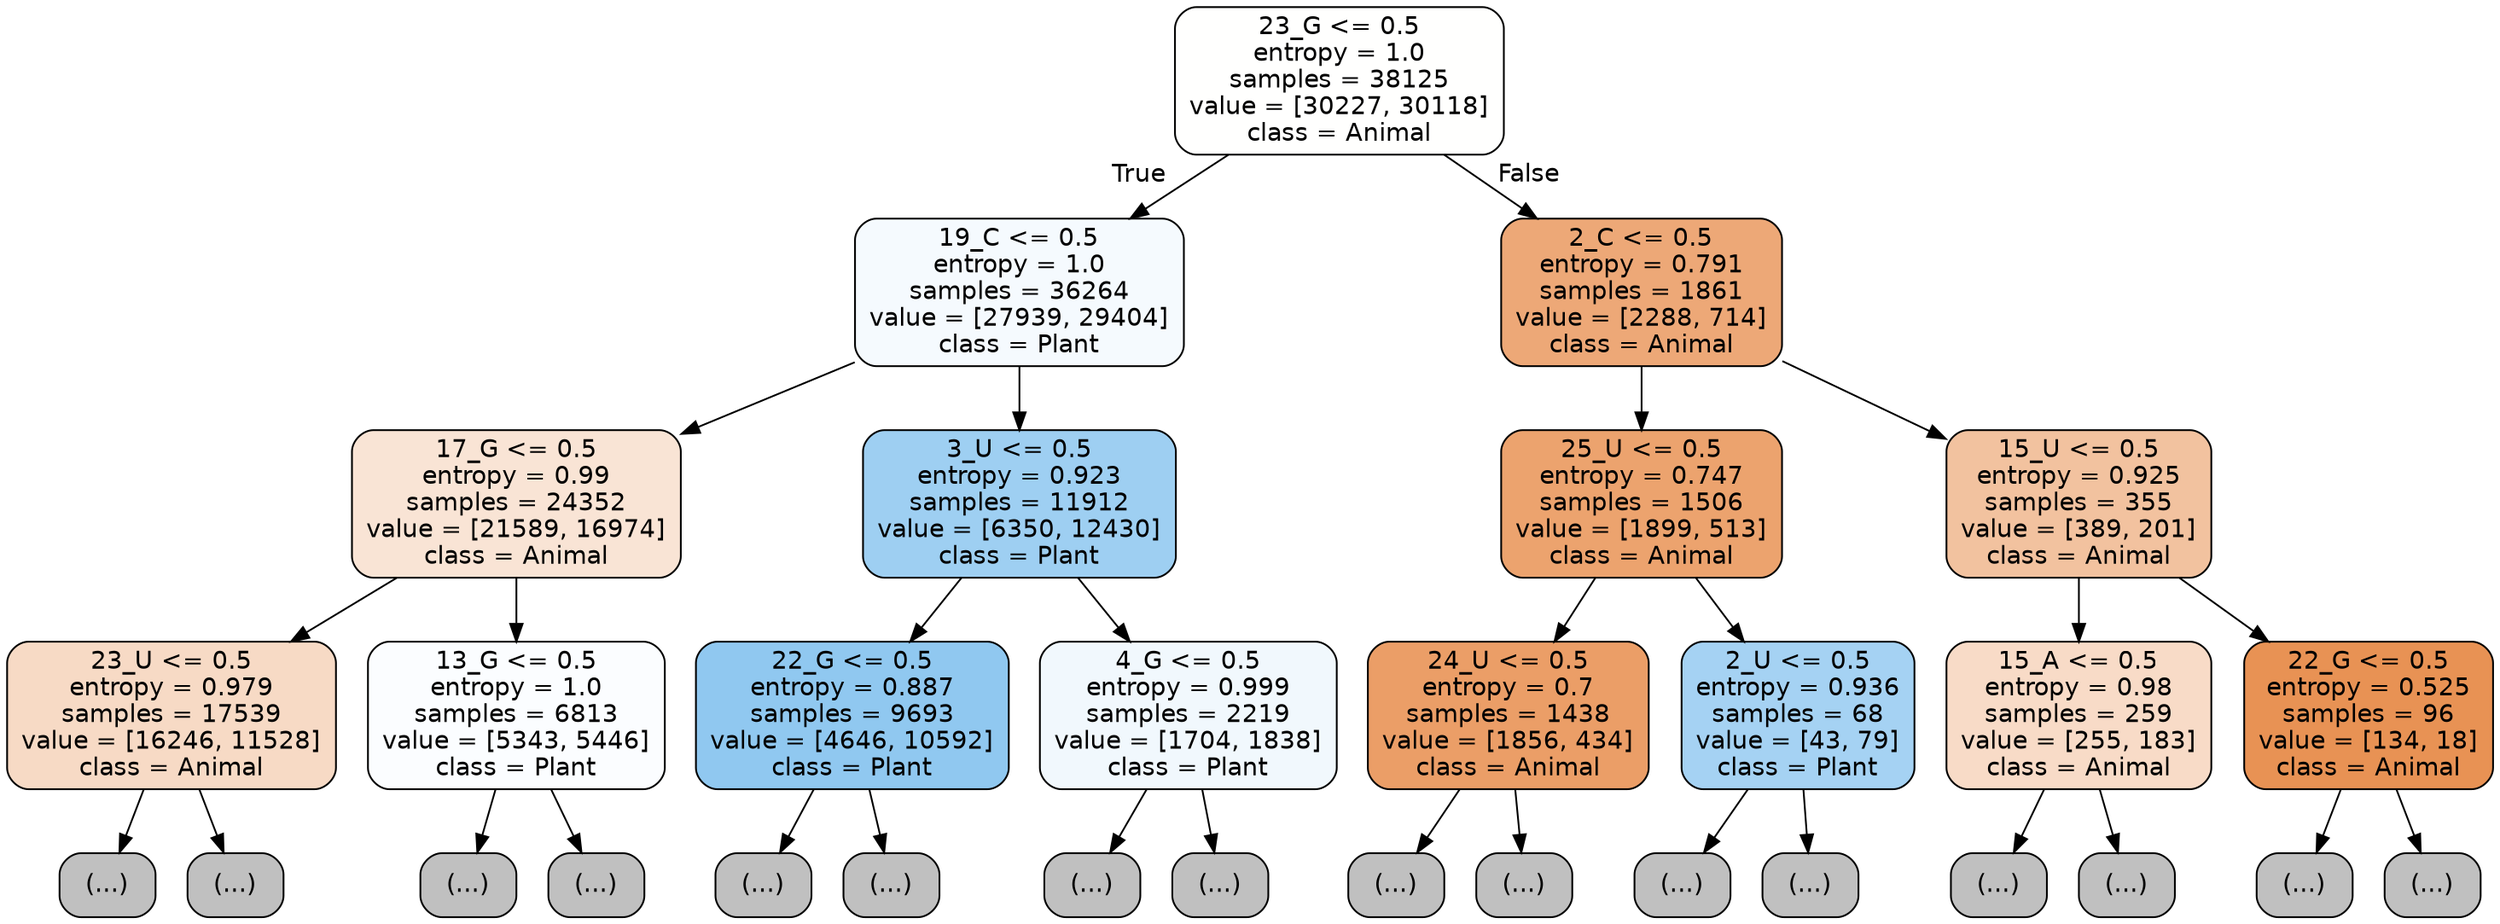 digraph Tree {
node [shape=box, style="filled, rounded", color="black", fontname="helvetica"] ;
edge [fontname="helvetica"] ;
0 [label="23_G <= 0.5\nentropy = 1.0\nsamples = 38125\nvalue = [30227, 30118]\nclass = Animal", fillcolor="#fffffe"] ;
1 [label="19_C <= 0.5\nentropy = 1.0\nsamples = 36264\nvalue = [27939, 29404]\nclass = Plant", fillcolor="#f5fafe"] ;
0 -> 1 [labeldistance=2.5, labelangle=45, headlabel="True"] ;
2 [label="17_G <= 0.5\nentropy = 0.99\nsamples = 24352\nvalue = [21589, 16974]\nclass = Animal", fillcolor="#f9e4d5"] ;
1 -> 2 ;
3 [label="23_U <= 0.5\nentropy = 0.979\nsamples = 17539\nvalue = [16246, 11528]\nclass = Animal", fillcolor="#f7dac5"] ;
2 -> 3 ;
4 [label="(...)", fillcolor="#C0C0C0"] ;
3 -> 4 ;
8493 [label="(...)", fillcolor="#C0C0C0"] ;
3 -> 8493 ;
8856 [label="13_G <= 0.5\nentropy = 1.0\nsamples = 6813\nvalue = [5343, 5446]\nclass = Plant", fillcolor="#fbfdff"] ;
2 -> 8856 ;
8857 [label="(...)", fillcolor="#C0C0C0"] ;
8856 -> 8857 ;
11246 [label="(...)", fillcolor="#C0C0C0"] ;
8856 -> 11246 ;
12165 [label="3_U <= 0.5\nentropy = 0.923\nsamples = 11912\nvalue = [6350, 12430]\nclass = Plant", fillcolor="#9ecff2"] ;
1 -> 12165 ;
12166 [label="22_G <= 0.5\nentropy = 0.887\nsamples = 9693\nvalue = [4646, 10592]\nclass = Plant", fillcolor="#90c8f0"] ;
12165 -> 12166 ;
12167 [label="(...)", fillcolor="#C0C0C0"] ;
12166 -> 12167 ;
14888 [label="(...)", fillcolor="#C0C0C0"] ;
12166 -> 14888 ;
15243 [label="4_G <= 0.5\nentropy = 0.999\nsamples = 2219\nvalue = [1704, 1838]\nclass = Plant", fillcolor="#f1f8fd"] ;
12165 -> 15243 ;
15244 [label="(...)", fillcolor="#C0C0C0"] ;
15243 -> 15244 ;
15887 [label="(...)", fillcolor="#C0C0C0"] ;
15243 -> 15887 ;
16206 [label="2_C <= 0.5\nentropy = 0.791\nsamples = 1861\nvalue = [2288, 714]\nclass = Animal", fillcolor="#eda877"] ;
0 -> 16206 [labeldistance=2.5, labelangle=-45, headlabel="False"] ;
16207 [label="25_U <= 0.5\nentropy = 0.747\nsamples = 1506\nvalue = [1899, 513]\nclass = Animal", fillcolor="#eca36e"] ;
16206 -> 16207 ;
16208 [label="24_U <= 0.5\nentropy = 0.7\nsamples = 1438\nvalue = [1856, 434]\nclass = Animal", fillcolor="#eb9e67"] ;
16207 -> 16208 ;
16209 [label="(...)", fillcolor="#C0C0C0"] ;
16208 -> 16209 ;
16646 [label="(...)", fillcolor="#C0C0C0"] ;
16208 -> 16646 ;
16723 [label="2_U <= 0.5\nentropy = 0.936\nsamples = 68\nvalue = [43, 79]\nclass = Plant", fillcolor="#a5d2f3"] ;
16207 -> 16723 ;
16724 [label="(...)", fillcolor="#C0C0C0"] ;
16723 -> 16724 ;
16743 [label="(...)", fillcolor="#C0C0C0"] ;
16723 -> 16743 ;
16760 [label="15_U <= 0.5\nentropy = 0.925\nsamples = 355\nvalue = [389, 201]\nclass = Animal", fillcolor="#f2c29f"] ;
16206 -> 16760 ;
16761 [label="15_A <= 0.5\nentropy = 0.98\nsamples = 259\nvalue = [255, 183]\nclass = Animal", fillcolor="#f8dbc7"] ;
16760 -> 16761 ;
16762 [label="(...)", fillcolor="#C0C0C0"] ;
16761 -> 16762 ;
16835 [label="(...)", fillcolor="#C0C0C0"] ;
16761 -> 16835 ;
16884 [label="22_G <= 0.5\nentropy = 0.525\nsamples = 96\nvalue = [134, 18]\nclass = Animal", fillcolor="#e89254"] ;
16760 -> 16884 ;
16885 [label="(...)", fillcolor="#C0C0C0"] ;
16884 -> 16885 ;
16920 [label="(...)", fillcolor="#C0C0C0"] ;
16884 -> 16920 ;
}